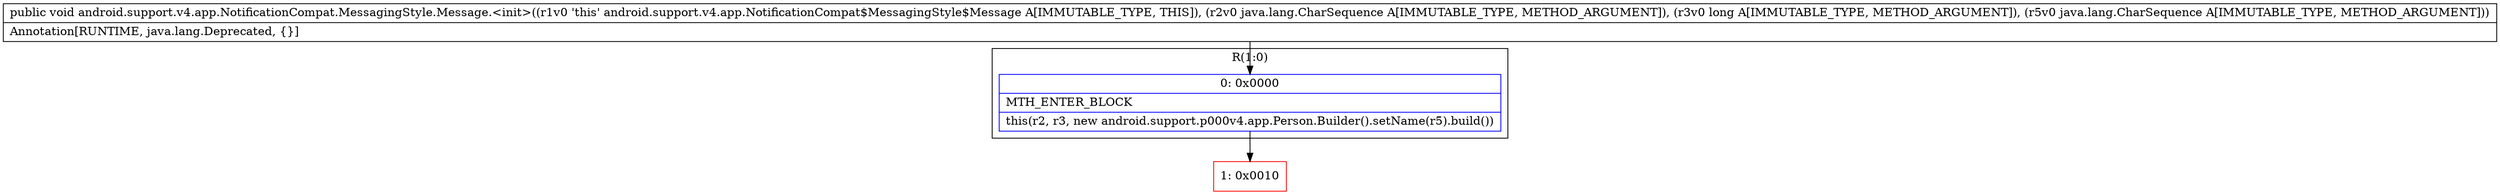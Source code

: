 digraph "CFG forandroid.support.v4.app.NotificationCompat.MessagingStyle.Message.\<init\>(Ljava\/lang\/CharSequence;JLjava\/lang\/CharSequence;)V" {
subgraph cluster_Region_1669791188 {
label = "R(1:0)";
node [shape=record,color=blue];
Node_0 [shape=record,label="{0\:\ 0x0000|MTH_ENTER_BLOCK\l|this(r2, r3, new android.support.p000v4.app.Person.Builder().setName(r5).build())\l}"];
}
Node_1 [shape=record,color=red,label="{1\:\ 0x0010}"];
MethodNode[shape=record,label="{public void android.support.v4.app.NotificationCompat.MessagingStyle.Message.\<init\>((r1v0 'this' android.support.v4.app.NotificationCompat$MessagingStyle$Message A[IMMUTABLE_TYPE, THIS]), (r2v0 java.lang.CharSequence A[IMMUTABLE_TYPE, METHOD_ARGUMENT]), (r3v0 long A[IMMUTABLE_TYPE, METHOD_ARGUMENT]), (r5v0 java.lang.CharSequence A[IMMUTABLE_TYPE, METHOD_ARGUMENT]))  | Annotation[RUNTIME, java.lang.Deprecated, \{\}]\l}"];
MethodNode -> Node_0;
Node_0 -> Node_1;
}

